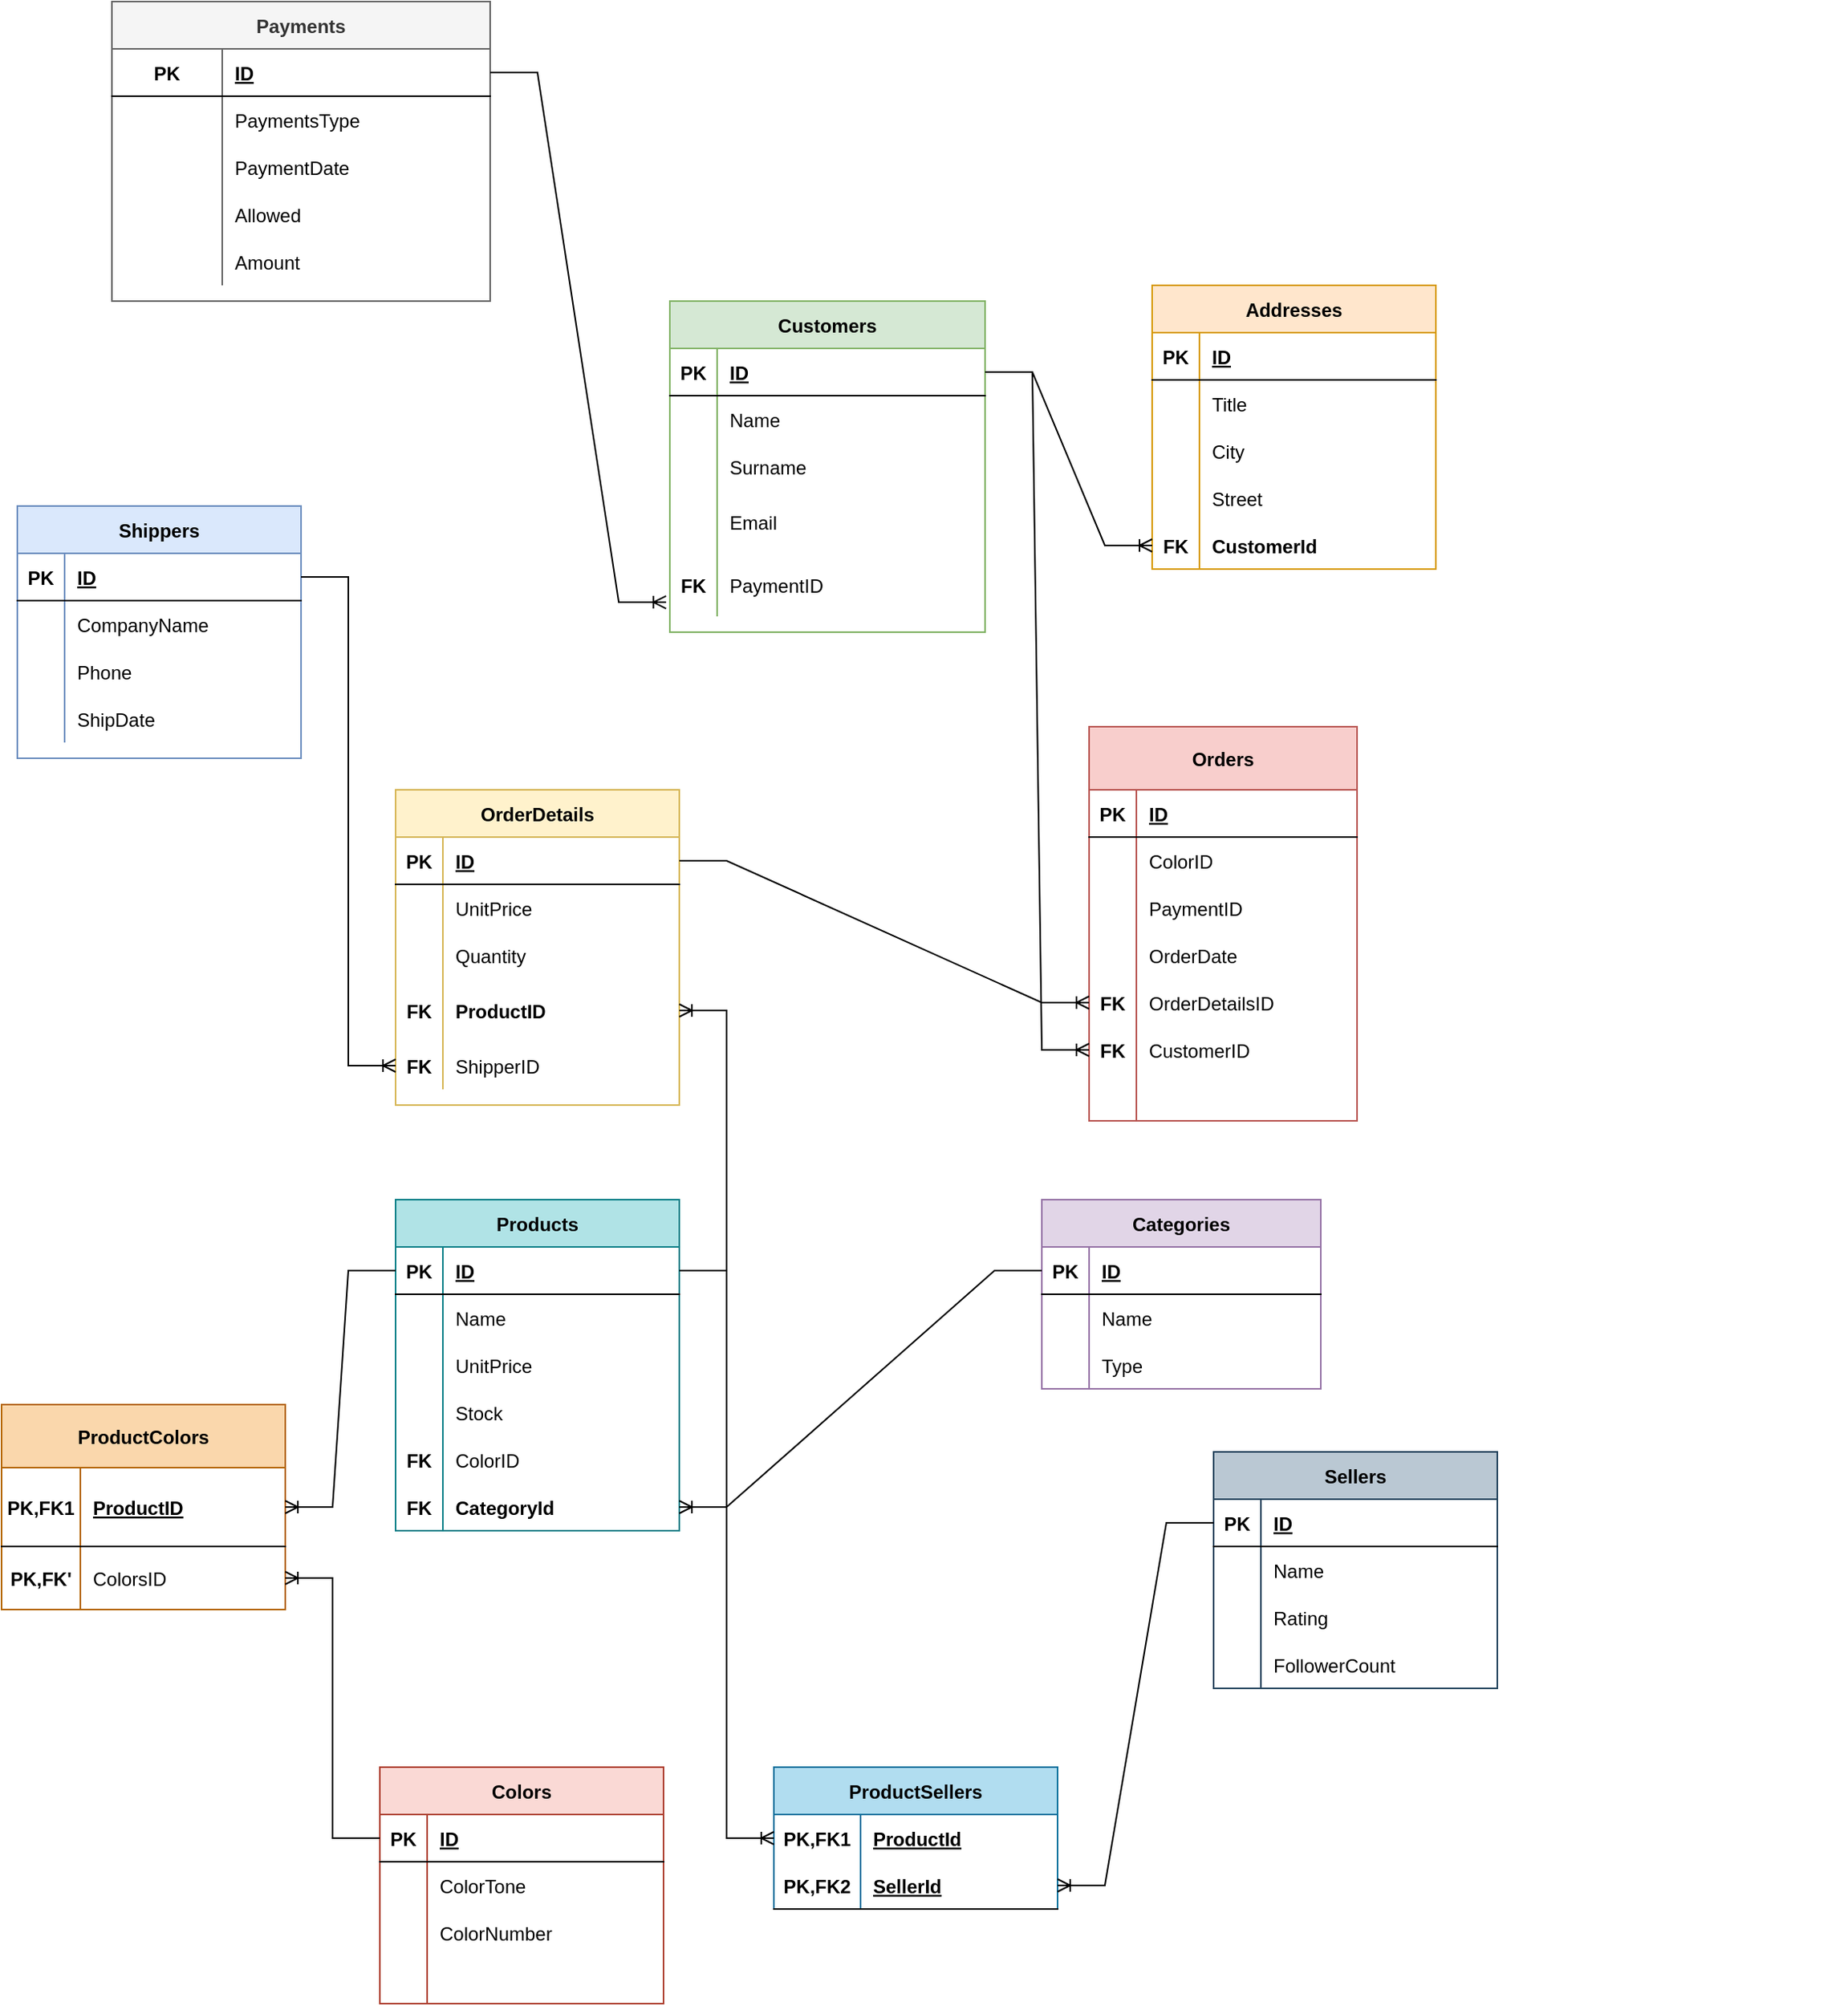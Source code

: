<mxfile version="20.5.3" type="github"><diagram id="Qu_TQeXbfo4d9sHc-Rj9" name="Sayfa -1"><mxGraphModel dx="2665" dy="2254" grid="1" gridSize="10" guides="1" tooltips="1" connect="1" arrows="1" fold="1" page="1" pageScale="1" pageWidth="827" pageHeight="1169" math="0" shadow="0"><root><mxCell id="0"/><mxCell id="1" parent="0"/><mxCell id="-CEA_mc7K7asb3uJxg1W-1" value="Products" style="shape=table;startSize=30;container=1;collapsible=1;childLayout=tableLayout;fixedRows=1;rowLines=0;fontStyle=1;align=center;resizeLast=1;fillColor=#b0e3e6;strokeColor=#0e8088;" vertex="1" parent="1"><mxGeometry x="40" y="100" width="180" height="210" as="geometry"/></mxCell><mxCell id="-CEA_mc7K7asb3uJxg1W-2" value="" style="shape=tableRow;horizontal=0;startSize=0;swimlaneHead=0;swimlaneBody=0;fillColor=none;collapsible=0;dropTarget=0;points=[[0,0.5],[1,0.5]];portConstraint=eastwest;top=0;left=0;right=0;bottom=1;" vertex="1" parent="-CEA_mc7K7asb3uJxg1W-1"><mxGeometry y="30" width="180" height="30" as="geometry"/></mxCell><mxCell id="-CEA_mc7K7asb3uJxg1W-3" value="PK" style="shape=partialRectangle;connectable=0;fillColor=none;top=0;left=0;bottom=0;right=0;fontStyle=1;overflow=hidden;" vertex="1" parent="-CEA_mc7K7asb3uJxg1W-2"><mxGeometry width="30" height="30" as="geometry"><mxRectangle width="30" height="30" as="alternateBounds"/></mxGeometry></mxCell><mxCell id="-CEA_mc7K7asb3uJxg1W-4" value="ID" style="shape=partialRectangle;connectable=0;fillColor=none;top=0;left=0;bottom=0;right=0;align=left;spacingLeft=6;fontStyle=5;overflow=hidden;" vertex="1" parent="-CEA_mc7K7asb3uJxg1W-2"><mxGeometry x="30" width="150" height="30" as="geometry"><mxRectangle width="150" height="30" as="alternateBounds"/></mxGeometry></mxCell><mxCell id="-CEA_mc7K7asb3uJxg1W-5" value="" style="shape=tableRow;horizontal=0;startSize=0;swimlaneHead=0;swimlaneBody=0;fillColor=none;collapsible=0;dropTarget=0;points=[[0,0.5],[1,0.5]];portConstraint=eastwest;top=0;left=0;right=0;bottom=0;" vertex="1" parent="-CEA_mc7K7asb3uJxg1W-1"><mxGeometry y="60" width="180" height="30" as="geometry"/></mxCell><mxCell id="-CEA_mc7K7asb3uJxg1W-6" value="" style="shape=partialRectangle;connectable=0;fillColor=none;top=0;left=0;bottom=0;right=0;editable=1;overflow=hidden;" vertex="1" parent="-CEA_mc7K7asb3uJxg1W-5"><mxGeometry width="30" height="30" as="geometry"><mxRectangle width="30" height="30" as="alternateBounds"/></mxGeometry></mxCell><mxCell id="-CEA_mc7K7asb3uJxg1W-7" value="Name" style="shape=partialRectangle;connectable=0;fillColor=none;top=0;left=0;bottom=0;right=0;align=left;spacingLeft=6;overflow=hidden;" vertex="1" parent="-CEA_mc7K7asb3uJxg1W-5"><mxGeometry x="30" width="150" height="30" as="geometry"><mxRectangle width="150" height="30" as="alternateBounds"/></mxGeometry></mxCell><mxCell id="-CEA_mc7K7asb3uJxg1W-8" value="" style="shape=tableRow;horizontal=0;startSize=0;swimlaneHead=0;swimlaneBody=0;fillColor=none;collapsible=0;dropTarget=0;points=[[0,0.5],[1,0.5]];portConstraint=eastwest;top=0;left=0;right=0;bottom=0;" vertex="1" parent="-CEA_mc7K7asb3uJxg1W-1"><mxGeometry y="90" width="180" height="30" as="geometry"/></mxCell><mxCell id="-CEA_mc7K7asb3uJxg1W-9" value="" style="shape=partialRectangle;connectable=0;fillColor=none;top=0;left=0;bottom=0;right=0;editable=1;overflow=hidden;" vertex="1" parent="-CEA_mc7K7asb3uJxg1W-8"><mxGeometry width="30" height="30" as="geometry"><mxRectangle width="30" height="30" as="alternateBounds"/></mxGeometry></mxCell><mxCell id="-CEA_mc7K7asb3uJxg1W-10" value="UnitPrice" style="shape=partialRectangle;connectable=0;fillColor=none;top=0;left=0;bottom=0;right=0;align=left;spacingLeft=6;overflow=hidden;" vertex="1" parent="-CEA_mc7K7asb3uJxg1W-8"><mxGeometry x="30" width="150" height="30" as="geometry"><mxRectangle width="150" height="30" as="alternateBounds"/></mxGeometry></mxCell><mxCell id="-CEA_mc7K7asb3uJxg1W-11" value="" style="shape=tableRow;horizontal=0;startSize=0;swimlaneHead=0;swimlaneBody=0;fillColor=none;collapsible=0;dropTarget=0;points=[[0,0.5],[1,0.5]];portConstraint=eastwest;top=0;left=0;right=0;bottom=0;" vertex="1" parent="-CEA_mc7K7asb3uJxg1W-1"><mxGeometry y="120" width="180" height="30" as="geometry"/></mxCell><mxCell id="-CEA_mc7K7asb3uJxg1W-12" value="" style="shape=partialRectangle;connectable=0;fillColor=none;top=0;left=0;bottom=0;right=0;editable=1;overflow=hidden;" vertex="1" parent="-CEA_mc7K7asb3uJxg1W-11"><mxGeometry width="30" height="30" as="geometry"><mxRectangle width="30" height="30" as="alternateBounds"/></mxGeometry></mxCell><mxCell id="-CEA_mc7K7asb3uJxg1W-13" value="Stock" style="shape=partialRectangle;connectable=0;fillColor=none;top=0;left=0;bottom=0;right=0;align=left;spacingLeft=6;overflow=hidden;" vertex="1" parent="-CEA_mc7K7asb3uJxg1W-11"><mxGeometry x="30" width="150" height="30" as="geometry"><mxRectangle width="150" height="30" as="alternateBounds"/></mxGeometry></mxCell><mxCell id="-CEA_mc7K7asb3uJxg1W-113" value="" style="shape=tableRow;horizontal=0;startSize=0;swimlaneHead=0;swimlaneBody=0;fillColor=none;collapsible=0;dropTarget=0;points=[[0,0.5],[1,0.5]];portConstraint=eastwest;top=0;left=0;right=0;bottom=0;" vertex="1" parent="-CEA_mc7K7asb3uJxg1W-1"><mxGeometry y="150" width="180" height="30" as="geometry"/></mxCell><mxCell id="-CEA_mc7K7asb3uJxg1W-114" value="FK" style="shape=partialRectangle;connectable=0;fillColor=none;top=0;left=0;bottom=0;right=0;editable=1;overflow=hidden;fontStyle=1" vertex="1" parent="-CEA_mc7K7asb3uJxg1W-113"><mxGeometry width="30" height="30" as="geometry"><mxRectangle width="30" height="30" as="alternateBounds"/></mxGeometry></mxCell><mxCell id="-CEA_mc7K7asb3uJxg1W-115" value="ColorID" style="shape=partialRectangle;connectable=0;fillColor=none;top=0;left=0;bottom=0;right=0;align=left;spacingLeft=6;overflow=hidden;" vertex="1" parent="-CEA_mc7K7asb3uJxg1W-113"><mxGeometry x="30" width="150" height="30" as="geometry"><mxRectangle width="150" height="30" as="alternateBounds"/></mxGeometry></mxCell><mxCell id="-CEA_mc7K7asb3uJxg1W-14" value="" style="shape=tableRow;horizontal=0;startSize=0;swimlaneHead=0;swimlaneBody=0;fillColor=none;collapsible=0;dropTarget=0;points=[[0,0.5],[1,0.5]];portConstraint=eastwest;top=0;left=0;right=0;bottom=0;" vertex="1" parent="-CEA_mc7K7asb3uJxg1W-1"><mxGeometry y="180" width="180" height="30" as="geometry"/></mxCell><mxCell id="-CEA_mc7K7asb3uJxg1W-15" value="FK" style="shape=partialRectangle;connectable=0;fillColor=none;top=0;left=0;bottom=0;right=0;editable=1;overflow=hidden;fontStyle=1" vertex="1" parent="-CEA_mc7K7asb3uJxg1W-14"><mxGeometry width="30" height="30" as="geometry"><mxRectangle width="30" height="30" as="alternateBounds"/></mxGeometry></mxCell><mxCell id="-CEA_mc7K7asb3uJxg1W-16" value="CategoryId" style="shape=partialRectangle;connectable=0;fillColor=none;top=0;left=0;bottom=0;right=0;align=left;spacingLeft=6;overflow=hidden;fontStyle=1" vertex="1" parent="-CEA_mc7K7asb3uJxg1W-14"><mxGeometry x="30" width="150" height="30" as="geometry"><mxRectangle width="150" height="30" as="alternateBounds"/></mxGeometry></mxCell><mxCell id="-CEA_mc7K7asb3uJxg1W-17" value="Categories" style="shape=table;startSize=30;container=1;collapsible=1;childLayout=tableLayout;fixedRows=1;rowLines=0;fontStyle=1;align=center;resizeLast=1;fillColor=#e1d5e7;strokeColor=#9673a6;" vertex="1" parent="1"><mxGeometry x="450" y="100" width="177" height="120" as="geometry"/></mxCell><mxCell id="-CEA_mc7K7asb3uJxg1W-18" value="" style="shape=tableRow;horizontal=0;startSize=0;swimlaneHead=0;swimlaneBody=0;fillColor=none;collapsible=0;dropTarget=0;points=[[0,0.5],[1,0.5]];portConstraint=eastwest;top=0;left=0;right=0;bottom=1;" vertex="1" parent="-CEA_mc7K7asb3uJxg1W-17"><mxGeometry y="30" width="177" height="30" as="geometry"/></mxCell><mxCell id="-CEA_mc7K7asb3uJxg1W-19" value="PK" style="shape=partialRectangle;connectable=0;fillColor=none;top=0;left=0;bottom=0;right=0;fontStyle=1;overflow=hidden;" vertex="1" parent="-CEA_mc7K7asb3uJxg1W-18"><mxGeometry width="30" height="30" as="geometry"><mxRectangle width="30" height="30" as="alternateBounds"/></mxGeometry></mxCell><mxCell id="-CEA_mc7K7asb3uJxg1W-20" value="ID" style="shape=partialRectangle;connectable=0;fillColor=none;top=0;left=0;bottom=0;right=0;align=left;spacingLeft=6;fontStyle=5;overflow=hidden;" vertex="1" parent="-CEA_mc7K7asb3uJxg1W-18"><mxGeometry x="30" width="147" height="30" as="geometry"><mxRectangle width="147" height="30" as="alternateBounds"/></mxGeometry></mxCell><mxCell id="-CEA_mc7K7asb3uJxg1W-21" value="" style="shape=tableRow;horizontal=0;startSize=0;swimlaneHead=0;swimlaneBody=0;fillColor=none;collapsible=0;dropTarget=0;points=[[0,0.5],[1,0.5]];portConstraint=eastwest;top=0;left=0;right=0;bottom=0;" vertex="1" parent="-CEA_mc7K7asb3uJxg1W-17"><mxGeometry y="60" width="177" height="30" as="geometry"/></mxCell><mxCell id="-CEA_mc7K7asb3uJxg1W-22" value="" style="shape=partialRectangle;connectable=0;fillColor=none;top=0;left=0;bottom=0;right=0;editable=1;overflow=hidden;" vertex="1" parent="-CEA_mc7K7asb3uJxg1W-21"><mxGeometry width="30" height="30" as="geometry"><mxRectangle width="30" height="30" as="alternateBounds"/></mxGeometry></mxCell><mxCell id="-CEA_mc7K7asb3uJxg1W-23" value="Name" style="shape=partialRectangle;connectable=0;fillColor=none;top=0;left=0;bottom=0;right=0;align=left;spacingLeft=6;overflow=hidden;" vertex="1" parent="-CEA_mc7K7asb3uJxg1W-21"><mxGeometry x="30" width="147" height="30" as="geometry"><mxRectangle width="147" height="30" as="alternateBounds"/></mxGeometry></mxCell><mxCell id="-CEA_mc7K7asb3uJxg1W-24" value="" style="shape=tableRow;horizontal=0;startSize=0;swimlaneHead=0;swimlaneBody=0;fillColor=none;collapsible=0;dropTarget=0;points=[[0,0.5],[1,0.5]];portConstraint=eastwest;top=0;left=0;right=0;bottom=0;" vertex="1" parent="-CEA_mc7K7asb3uJxg1W-17"><mxGeometry y="90" width="177" height="30" as="geometry"/></mxCell><mxCell id="-CEA_mc7K7asb3uJxg1W-25" value="" style="shape=partialRectangle;connectable=0;fillColor=none;top=0;left=0;bottom=0;right=0;editable=1;overflow=hidden;" vertex="1" parent="-CEA_mc7K7asb3uJxg1W-24"><mxGeometry width="30" height="30" as="geometry"><mxRectangle width="30" height="30" as="alternateBounds"/></mxGeometry></mxCell><mxCell id="-CEA_mc7K7asb3uJxg1W-26" value="Type" style="shape=partialRectangle;connectable=0;fillColor=none;top=0;left=0;bottom=0;right=0;align=left;spacingLeft=6;overflow=hidden;" vertex="1" parent="-CEA_mc7K7asb3uJxg1W-24"><mxGeometry x="30" width="147" height="30" as="geometry"><mxRectangle width="147" height="30" as="alternateBounds"/></mxGeometry></mxCell><mxCell id="-CEA_mc7K7asb3uJxg1W-28" value="" style="edgeStyle=entityRelationEdgeStyle;fontSize=12;html=1;endArrow=ERoneToMany;rounded=0;exitX=0;exitY=0.5;exitDx=0;exitDy=0;entryX=1;entryY=0.5;entryDx=0;entryDy=0;" edge="1" parent="1" source="-CEA_mc7K7asb3uJxg1W-18" target="-CEA_mc7K7asb3uJxg1W-14"><mxGeometry width="100" height="100" relative="1" as="geometry"><mxPoint x="250" y="270" as="sourcePoint"/><mxPoint x="280" y="150" as="targetPoint"/></mxGeometry></mxCell><mxCell id="-CEA_mc7K7asb3uJxg1W-31" value="Customers" style="shape=table;startSize=30;container=1;collapsible=1;childLayout=tableLayout;fixedRows=1;rowLines=0;fontStyle=1;align=center;resizeLast=1;fillColor=#d5e8d4;strokeColor=#82b366;" vertex="1" parent="1"><mxGeometry x="214" y="-470" width="200" height="210" as="geometry"/></mxCell><mxCell id="-CEA_mc7K7asb3uJxg1W-32" value="" style="shape=tableRow;horizontal=0;startSize=0;swimlaneHead=0;swimlaneBody=0;fillColor=none;collapsible=0;dropTarget=0;points=[[0,0.5],[1,0.5]];portConstraint=eastwest;top=0;left=0;right=0;bottom=1;" vertex="1" parent="-CEA_mc7K7asb3uJxg1W-31"><mxGeometry y="30" width="200" height="30" as="geometry"/></mxCell><mxCell id="-CEA_mc7K7asb3uJxg1W-33" value="PK" style="shape=partialRectangle;connectable=0;fillColor=none;top=0;left=0;bottom=0;right=0;fontStyle=1;overflow=hidden;" vertex="1" parent="-CEA_mc7K7asb3uJxg1W-32"><mxGeometry width="30" height="30" as="geometry"><mxRectangle width="30" height="30" as="alternateBounds"/></mxGeometry></mxCell><mxCell id="-CEA_mc7K7asb3uJxg1W-34" value="ID" style="shape=partialRectangle;connectable=0;fillColor=none;top=0;left=0;bottom=0;right=0;align=left;spacingLeft=6;fontStyle=5;overflow=hidden;" vertex="1" parent="-CEA_mc7K7asb3uJxg1W-32"><mxGeometry x="30" width="170" height="30" as="geometry"><mxRectangle width="170" height="30" as="alternateBounds"/></mxGeometry></mxCell><mxCell id="-CEA_mc7K7asb3uJxg1W-35" value="" style="shape=tableRow;horizontal=0;startSize=0;swimlaneHead=0;swimlaneBody=0;fillColor=none;collapsible=0;dropTarget=0;points=[[0,0.5],[1,0.5]];portConstraint=eastwest;top=0;left=0;right=0;bottom=0;" vertex="1" parent="-CEA_mc7K7asb3uJxg1W-31"><mxGeometry y="60" width="200" height="30" as="geometry"/></mxCell><mxCell id="-CEA_mc7K7asb3uJxg1W-36" value="" style="shape=partialRectangle;connectable=0;fillColor=none;top=0;left=0;bottom=0;right=0;editable=1;overflow=hidden;" vertex="1" parent="-CEA_mc7K7asb3uJxg1W-35"><mxGeometry width="30" height="30" as="geometry"><mxRectangle width="30" height="30" as="alternateBounds"/></mxGeometry></mxCell><mxCell id="-CEA_mc7K7asb3uJxg1W-37" value="Name" style="shape=partialRectangle;connectable=0;fillColor=none;top=0;left=0;bottom=0;right=0;align=left;spacingLeft=6;overflow=hidden;" vertex="1" parent="-CEA_mc7K7asb3uJxg1W-35"><mxGeometry x="30" width="170" height="30" as="geometry"><mxRectangle width="170" height="30" as="alternateBounds"/></mxGeometry></mxCell><mxCell id="-CEA_mc7K7asb3uJxg1W-38" value="" style="shape=tableRow;horizontal=0;startSize=0;swimlaneHead=0;swimlaneBody=0;fillColor=none;collapsible=0;dropTarget=0;points=[[0,0.5],[1,0.5]];portConstraint=eastwest;top=0;left=0;right=0;bottom=0;" vertex="1" parent="-CEA_mc7K7asb3uJxg1W-31"><mxGeometry y="90" width="200" height="30" as="geometry"/></mxCell><mxCell id="-CEA_mc7K7asb3uJxg1W-39" value="" style="shape=partialRectangle;connectable=0;fillColor=none;top=0;left=0;bottom=0;right=0;editable=1;overflow=hidden;" vertex="1" parent="-CEA_mc7K7asb3uJxg1W-38"><mxGeometry width="30" height="30" as="geometry"><mxRectangle width="30" height="30" as="alternateBounds"/></mxGeometry></mxCell><mxCell id="-CEA_mc7K7asb3uJxg1W-40" value="Surname" style="shape=partialRectangle;connectable=0;fillColor=none;top=0;left=0;bottom=0;right=0;align=left;spacingLeft=6;overflow=hidden;" vertex="1" parent="-CEA_mc7K7asb3uJxg1W-38"><mxGeometry x="30" width="170" height="30" as="geometry"><mxRectangle width="170" height="30" as="alternateBounds"/></mxGeometry></mxCell><mxCell id="-CEA_mc7K7asb3uJxg1W-41" value="" style="shape=tableRow;horizontal=0;startSize=0;swimlaneHead=0;swimlaneBody=0;fillColor=none;collapsible=0;dropTarget=0;points=[[0,0.5],[1,0.5]];portConstraint=eastwest;top=0;left=0;right=0;bottom=0;" vertex="1" parent="-CEA_mc7K7asb3uJxg1W-31"><mxGeometry y="120" width="200" height="40" as="geometry"/></mxCell><mxCell id="-CEA_mc7K7asb3uJxg1W-42" value="" style="shape=partialRectangle;connectable=0;fillColor=none;top=0;left=0;bottom=0;right=0;editable=1;overflow=hidden;" vertex="1" parent="-CEA_mc7K7asb3uJxg1W-41"><mxGeometry width="30" height="40" as="geometry"><mxRectangle width="30" height="40" as="alternateBounds"/></mxGeometry></mxCell><mxCell id="-CEA_mc7K7asb3uJxg1W-43" value="Email" style="shape=partialRectangle;connectable=0;fillColor=none;top=0;left=0;bottom=0;right=0;align=left;spacingLeft=6;overflow=hidden;" vertex="1" parent="-CEA_mc7K7asb3uJxg1W-41"><mxGeometry x="30" width="170" height="40" as="geometry"><mxRectangle width="170" height="40" as="alternateBounds"/></mxGeometry></mxCell><mxCell id="-CEA_mc7K7asb3uJxg1W-319" value="" style="shape=tableRow;horizontal=0;startSize=0;swimlaneHead=0;swimlaneBody=0;fillColor=none;collapsible=0;dropTarget=0;points=[[0,0.5],[1,0.5]];portConstraint=eastwest;top=0;left=0;right=0;bottom=0;" vertex="1" parent="-CEA_mc7K7asb3uJxg1W-31"><mxGeometry y="160" width="200" height="40" as="geometry"/></mxCell><mxCell id="-CEA_mc7K7asb3uJxg1W-320" value="FK" style="shape=partialRectangle;connectable=0;fillColor=none;top=0;left=0;bottom=0;right=0;editable=1;overflow=hidden;fontStyle=1" vertex="1" parent="-CEA_mc7K7asb3uJxg1W-319"><mxGeometry width="30" height="40" as="geometry"><mxRectangle width="30" height="40" as="alternateBounds"/></mxGeometry></mxCell><mxCell id="-CEA_mc7K7asb3uJxg1W-321" value="PaymentID" style="shape=partialRectangle;connectable=0;fillColor=none;top=0;left=0;bottom=0;right=0;align=left;spacingLeft=6;overflow=hidden;" vertex="1" parent="-CEA_mc7K7asb3uJxg1W-319"><mxGeometry x="30" width="170" height="40" as="geometry"><mxRectangle width="170" height="40" as="alternateBounds"/></mxGeometry></mxCell><mxCell id="-CEA_mc7K7asb3uJxg1W-44" value="Addresses" style="shape=table;startSize=30;container=1;collapsible=1;childLayout=tableLayout;fixedRows=1;rowLines=0;fontStyle=1;align=center;resizeLast=1;fillColor=#ffe6cc;strokeColor=#d79b00;" vertex="1" parent="1"><mxGeometry x="520" y="-480" width="180" height="180" as="geometry"/></mxCell><mxCell id="-CEA_mc7K7asb3uJxg1W-45" value="" style="shape=tableRow;horizontal=0;startSize=0;swimlaneHead=0;swimlaneBody=0;fillColor=none;collapsible=0;dropTarget=0;points=[[0,0.5],[1,0.5]];portConstraint=eastwest;top=0;left=0;right=0;bottom=1;" vertex="1" parent="-CEA_mc7K7asb3uJxg1W-44"><mxGeometry y="30" width="180" height="30" as="geometry"/></mxCell><mxCell id="-CEA_mc7K7asb3uJxg1W-46" value="PK" style="shape=partialRectangle;connectable=0;fillColor=none;top=0;left=0;bottom=0;right=0;fontStyle=1;overflow=hidden;" vertex="1" parent="-CEA_mc7K7asb3uJxg1W-45"><mxGeometry width="30" height="30" as="geometry"><mxRectangle width="30" height="30" as="alternateBounds"/></mxGeometry></mxCell><mxCell id="-CEA_mc7K7asb3uJxg1W-47" value="ID" style="shape=partialRectangle;connectable=0;fillColor=none;top=0;left=0;bottom=0;right=0;align=left;spacingLeft=6;fontStyle=5;overflow=hidden;" vertex="1" parent="-CEA_mc7K7asb3uJxg1W-45"><mxGeometry x="30" width="150" height="30" as="geometry"><mxRectangle width="150" height="30" as="alternateBounds"/></mxGeometry></mxCell><mxCell id="-CEA_mc7K7asb3uJxg1W-48" value="" style="shape=tableRow;horizontal=0;startSize=0;swimlaneHead=0;swimlaneBody=0;fillColor=none;collapsible=0;dropTarget=0;points=[[0,0.5],[1,0.5]];portConstraint=eastwest;top=0;left=0;right=0;bottom=0;" vertex="1" parent="-CEA_mc7K7asb3uJxg1W-44"><mxGeometry y="60" width="180" height="30" as="geometry"/></mxCell><mxCell id="-CEA_mc7K7asb3uJxg1W-49" value="" style="shape=partialRectangle;connectable=0;fillColor=none;top=0;left=0;bottom=0;right=0;editable=1;overflow=hidden;" vertex="1" parent="-CEA_mc7K7asb3uJxg1W-48"><mxGeometry width="30" height="30" as="geometry"><mxRectangle width="30" height="30" as="alternateBounds"/></mxGeometry></mxCell><mxCell id="-CEA_mc7K7asb3uJxg1W-50" value="Title" style="shape=partialRectangle;connectable=0;fillColor=none;top=0;left=0;bottom=0;right=0;align=left;spacingLeft=6;overflow=hidden;" vertex="1" parent="-CEA_mc7K7asb3uJxg1W-48"><mxGeometry x="30" width="150" height="30" as="geometry"><mxRectangle width="150" height="30" as="alternateBounds"/></mxGeometry></mxCell><mxCell id="-CEA_mc7K7asb3uJxg1W-51" value="" style="shape=tableRow;horizontal=0;startSize=0;swimlaneHead=0;swimlaneBody=0;fillColor=none;collapsible=0;dropTarget=0;points=[[0,0.5],[1,0.5]];portConstraint=eastwest;top=0;left=0;right=0;bottom=0;" vertex="1" parent="-CEA_mc7K7asb3uJxg1W-44"><mxGeometry y="90" width="180" height="30" as="geometry"/></mxCell><mxCell id="-CEA_mc7K7asb3uJxg1W-52" value="" style="shape=partialRectangle;connectable=0;fillColor=none;top=0;left=0;bottom=0;right=0;editable=1;overflow=hidden;" vertex="1" parent="-CEA_mc7K7asb3uJxg1W-51"><mxGeometry width="30" height="30" as="geometry"><mxRectangle width="30" height="30" as="alternateBounds"/></mxGeometry></mxCell><mxCell id="-CEA_mc7K7asb3uJxg1W-53" value="City" style="shape=partialRectangle;connectable=0;fillColor=none;top=0;left=0;bottom=0;right=0;align=left;spacingLeft=6;overflow=hidden;" vertex="1" parent="-CEA_mc7K7asb3uJxg1W-51"><mxGeometry x="30" width="150" height="30" as="geometry"><mxRectangle width="150" height="30" as="alternateBounds"/></mxGeometry></mxCell><mxCell id="-CEA_mc7K7asb3uJxg1W-54" value="" style="shape=tableRow;horizontal=0;startSize=0;swimlaneHead=0;swimlaneBody=0;fillColor=none;collapsible=0;dropTarget=0;points=[[0,0.5],[1,0.5]];portConstraint=eastwest;top=0;left=0;right=0;bottom=0;" vertex="1" parent="-CEA_mc7K7asb3uJxg1W-44"><mxGeometry y="120" width="180" height="30" as="geometry"/></mxCell><mxCell id="-CEA_mc7K7asb3uJxg1W-55" value="" style="shape=partialRectangle;connectable=0;fillColor=none;top=0;left=0;bottom=0;right=0;editable=1;overflow=hidden;" vertex="1" parent="-CEA_mc7K7asb3uJxg1W-54"><mxGeometry width="30" height="30" as="geometry"><mxRectangle width="30" height="30" as="alternateBounds"/></mxGeometry></mxCell><mxCell id="-CEA_mc7K7asb3uJxg1W-56" value="Street" style="shape=partialRectangle;connectable=0;fillColor=none;top=0;left=0;bottom=0;right=0;align=left;spacingLeft=6;overflow=hidden;" vertex="1" parent="-CEA_mc7K7asb3uJxg1W-54"><mxGeometry x="30" width="150" height="30" as="geometry"><mxRectangle width="150" height="30" as="alternateBounds"/></mxGeometry></mxCell><mxCell id="-CEA_mc7K7asb3uJxg1W-57" value="" style="shape=tableRow;horizontal=0;startSize=0;swimlaneHead=0;swimlaneBody=0;fillColor=none;collapsible=0;dropTarget=0;points=[[0,0.5],[1,0.5]];portConstraint=eastwest;top=0;left=0;right=0;bottom=0;" vertex="1" parent="-CEA_mc7K7asb3uJxg1W-44"><mxGeometry y="150" width="180" height="30" as="geometry"/></mxCell><mxCell id="-CEA_mc7K7asb3uJxg1W-58" value="FK" style="shape=partialRectangle;connectable=0;fillColor=none;top=0;left=0;bottom=0;right=0;editable=1;overflow=hidden;fontStyle=1" vertex="1" parent="-CEA_mc7K7asb3uJxg1W-57"><mxGeometry width="30" height="30" as="geometry"><mxRectangle width="30" height="30" as="alternateBounds"/></mxGeometry></mxCell><mxCell id="-CEA_mc7K7asb3uJxg1W-59" value="CustomerId" style="shape=partialRectangle;connectable=0;fillColor=none;top=0;left=0;bottom=0;right=0;align=left;spacingLeft=6;overflow=hidden;fontStyle=1" vertex="1" parent="-CEA_mc7K7asb3uJxg1W-57"><mxGeometry x="30" width="150" height="30" as="geometry"><mxRectangle width="150" height="30" as="alternateBounds"/></mxGeometry></mxCell><mxCell id="-CEA_mc7K7asb3uJxg1W-60" value="" style="edgeStyle=entityRelationEdgeStyle;fontSize=12;html=1;endArrow=ERoneToMany;rounded=0;exitX=1;exitY=0.5;exitDx=0;exitDy=0;entryX=0;entryY=0.5;entryDx=0;entryDy=0;" edge="1" parent="1" source="-CEA_mc7K7asb3uJxg1W-32" target="-CEA_mc7K7asb3uJxg1W-57"><mxGeometry width="100" height="100" relative="1" as="geometry"><mxPoint x="289" y="731" as="sourcePoint"/><mxPoint x="420" y="671" as="targetPoint"/></mxGeometry></mxCell><mxCell id="-CEA_mc7K7asb3uJxg1W-61" value="Sellers" style="shape=table;startSize=30;container=1;collapsible=1;childLayout=tableLayout;fixedRows=1;rowLines=0;fontStyle=1;align=center;resizeLast=1;fillColor=#bac8d3;strokeColor=#23445d;" vertex="1" parent="1"><mxGeometry x="559" y="260" width="180" height="150" as="geometry"/></mxCell><mxCell id="-CEA_mc7K7asb3uJxg1W-62" value="" style="shape=tableRow;horizontal=0;startSize=0;swimlaneHead=0;swimlaneBody=0;fillColor=none;collapsible=0;dropTarget=0;points=[[0,0.5],[1,0.5]];portConstraint=eastwest;top=0;left=0;right=0;bottom=1;" vertex="1" parent="-CEA_mc7K7asb3uJxg1W-61"><mxGeometry y="30" width="180" height="30" as="geometry"/></mxCell><mxCell id="-CEA_mc7K7asb3uJxg1W-63" value="PK" style="shape=partialRectangle;connectable=0;fillColor=none;top=0;left=0;bottom=0;right=0;fontStyle=1;overflow=hidden;" vertex="1" parent="-CEA_mc7K7asb3uJxg1W-62"><mxGeometry width="30" height="30" as="geometry"><mxRectangle width="30" height="30" as="alternateBounds"/></mxGeometry></mxCell><mxCell id="-CEA_mc7K7asb3uJxg1W-64" value="ID" style="shape=partialRectangle;connectable=0;fillColor=none;top=0;left=0;bottom=0;right=0;align=left;spacingLeft=6;fontStyle=5;overflow=hidden;" vertex="1" parent="-CEA_mc7K7asb3uJxg1W-62"><mxGeometry x="30" width="150" height="30" as="geometry"><mxRectangle width="150" height="30" as="alternateBounds"/></mxGeometry></mxCell><mxCell id="-CEA_mc7K7asb3uJxg1W-65" value="" style="shape=tableRow;horizontal=0;startSize=0;swimlaneHead=0;swimlaneBody=0;fillColor=none;collapsible=0;dropTarget=0;points=[[0,0.5],[1,0.5]];portConstraint=eastwest;top=0;left=0;right=0;bottom=0;" vertex="1" parent="-CEA_mc7K7asb3uJxg1W-61"><mxGeometry y="60" width="180" height="30" as="geometry"/></mxCell><mxCell id="-CEA_mc7K7asb3uJxg1W-66" value="" style="shape=partialRectangle;connectable=0;fillColor=none;top=0;left=0;bottom=0;right=0;editable=1;overflow=hidden;" vertex="1" parent="-CEA_mc7K7asb3uJxg1W-65"><mxGeometry width="30" height="30" as="geometry"><mxRectangle width="30" height="30" as="alternateBounds"/></mxGeometry></mxCell><mxCell id="-CEA_mc7K7asb3uJxg1W-67" value="Name" style="shape=partialRectangle;connectable=0;fillColor=none;top=0;left=0;bottom=0;right=0;align=left;spacingLeft=6;overflow=hidden;" vertex="1" parent="-CEA_mc7K7asb3uJxg1W-65"><mxGeometry x="30" width="150" height="30" as="geometry"><mxRectangle width="150" height="30" as="alternateBounds"/></mxGeometry></mxCell><mxCell id="-CEA_mc7K7asb3uJxg1W-68" value="" style="shape=tableRow;horizontal=0;startSize=0;swimlaneHead=0;swimlaneBody=0;fillColor=none;collapsible=0;dropTarget=0;points=[[0,0.5],[1,0.5]];portConstraint=eastwest;top=0;left=0;right=0;bottom=0;" vertex="1" parent="-CEA_mc7K7asb3uJxg1W-61"><mxGeometry y="90" width="180" height="30" as="geometry"/></mxCell><mxCell id="-CEA_mc7K7asb3uJxg1W-69" value="" style="shape=partialRectangle;connectable=0;fillColor=none;top=0;left=0;bottom=0;right=0;editable=1;overflow=hidden;" vertex="1" parent="-CEA_mc7K7asb3uJxg1W-68"><mxGeometry width="30" height="30" as="geometry"><mxRectangle width="30" height="30" as="alternateBounds"/></mxGeometry></mxCell><mxCell id="-CEA_mc7K7asb3uJxg1W-70" value="Rating" style="shape=partialRectangle;connectable=0;fillColor=none;top=0;left=0;bottom=0;right=0;align=left;spacingLeft=6;overflow=hidden;" vertex="1" parent="-CEA_mc7K7asb3uJxg1W-68"><mxGeometry x="30" width="150" height="30" as="geometry"><mxRectangle width="150" height="30" as="alternateBounds"/></mxGeometry></mxCell><mxCell id="-CEA_mc7K7asb3uJxg1W-71" value="" style="shape=tableRow;horizontal=0;startSize=0;swimlaneHead=0;swimlaneBody=0;fillColor=none;collapsible=0;dropTarget=0;points=[[0,0.5],[1,0.5]];portConstraint=eastwest;top=0;left=0;right=0;bottom=0;" vertex="1" parent="-CEA_mc7K7asb3uJxg1W-61"><mxGeometry y="120" width="180" height="30" as="geometry"/></mxCell><mxCell id="-CEA_mc7K7asb3uJxg1W-72" value="" style="shape=partialRectangle;connectable=0;fillColor=none;top=0;left=0;bottom=0;right=0;editable=1;overflow=hidden;" vertex="1" parent="-CEA_mc7K7asb3uJxg1W-71"><mxGeometry width="30" height="30" as="geometry"><mxRectangle width="30" height="30" as="alternateBounds"/></mxGeometry></mxCell><mxCell id="-CEA_mc7K7asb3uJxg1W-73" value="FollowerCount" style="shape=partialRectangle;connectable=0;fillColor=none;top=0;left=0;bottom=0;right=0;align=left;spacingLeft=6;overflow=hidden;" vertex="1" parent="-CEA_mc7K7asb3uJxg1W-71"><mxGeometry x="30" width="150" height="30" as="geometry"><mxRectangle width="150" height="30" as="alternateBounds"/></mxGeometry></mxCell><mxCell id="-CEA_mc7K7asb3uJxg1W-74" value="ProductSellers" style="shape=table;startSize=30;container=1;collapsible=1;childLayout=tableLayout;fixedRows=1;rowLines=0;fontStyle=1;align=center;resizeLast=1;fillColor=#b1ddf0;strokeColor=#10739e;" vertex="1" parent="1"><mxGeometry x="280" y="460" width="180" height="90" as="geometry"/></mxCell><mxCell id="-CEA_mc7K7asb3uJxg1W-75" value="" style="shape=tableRow;horizontal=0;startSize=0;swimlaneHead=0;swimlaneBody=0;fillColor=none;collapsible=0;dropTarget=0;points=[[0,0.5],[1,0.5]];portConstraint=eastwest;top=0;left=0;right=0;bottom=0;" vertex="1" parent="-CEA_mc7K7asb3uJxg1W-74"><mxGeometry y="30" width="180" height="30" as="geometry"/></mxCell><mxCell id="-CEA_mc7K7asb3uJxg1W-76" value="PK,FK1" style="shape=partialRectangle;connectable=0;fillColor=none;top=0;left=0;bottom=0;right=0;fontStyle=1;overflow=hidden;" vertex="1" parent="-CEA_mc7K7asb3uJxg1W-75"><mxGeometry width="55" height="30" as="geometry"><mxRectangle width="55" height="30" as="alternateBounds"/></mxGeometry></mxCell><mxCell id="-CEA_mc7K7asb3uJxg1W-77" value="ProductId" style="shape=partialRectangle;connectable=0;fillColor=none;top=0;left=0;bottom=0;right=0;align=left;spacingLeft=6;fontStyle=5;overflow=hidden;" vertex="1" parent="-CEA_mc7K7asb3uJxg1W-75"><mxGeometry x="55" width="125" height="30" as="geometry"><mxRectangle width="125" height="30" as="alternateBounds"/></mxGeometry></mxCell><mxCell id="-CEA_mc7K7asb3uJxg1W-78" value="" style="shape=tableRow;horizontal=0;startSize=0;swimlaneHead=0;swimlaneBody=0;fillColor=none;collapsible=0;dropTarget=0;points=[[0,0.5],[1,0.5]];portConstraint=eastwest;top=0;left=0;right=0;bottom=1;" vertex="1" parent="-CEA_mc7K7asb3uJxg1W-74"><mxGeometry y="60" width="180" height="30" as="geometry"/></mxCell><mxCell id="-CEA_mc7K7asb3uJxg1W-79" value="PK,FK2" style="shape=partialRectangle;connectable=0;fillColor=none;top=0;left=0;bottom=0;right=0;fontStyle=1;overflow=hidden;" vertex="1" parent="-CEA_mc7K7asb3uJxg1W-78"><mxGeometry width="55" height="30" as="geometry"><mxRectangle width="55" height="30" as="alternateBounds"/></mxGeometry></mxCell><mxCell id="-CEA_mc7K7asb3uJxg1W-80" value="SellerId" style="shape=partialRectangle;connectable=0;fillColor=none;top=0;left=0;bottom=0;right=0;align=left;spacingLeft=6;fontStyle=5;overflow=hidden;" vertex="1" parent="-CEA_mc7K7asb3uJxg1W-78"><mxGeometry x="55" width="125" height="30" as="geometry"><mxRectangle width="125" height="30" as="alternateBounds"/></mxGeometry></mxCell><mxCell id="-CEA_mc7K7asb3uJxg1W-81" value="" style="edgeStyle=entityRelationEdgeStyle;fontSize=12;html=1;endArrow=ERoneToMany;rounded=0;entryX=0;entryY=0.5;entryDx=0;entryDy=0;" edge="1" parent="1" source="-CEA_mc7K7asb3uJxg1W-2" target="-CEA_mc7K7asb3uJxg1W-75"><mxGeometry width="100" height="100" relative="1" as="geometry"><mxPoint x="70" y="170" as="sourcePoint"/><mxPoint x="50" y="385" as="targetPoint"/></mxGeometry></mxCell><mxCell id="-CEA_mc7K7asb3uJxg1W-82" value="" style="edgeStyle=entityRelationEdgeStyle;fontSize=12;html=1;endArrow=ERoneToMany;rounded=0;entryX=1;entryY=0.5;entryDx=0;entryDy=0;exitX=0;exitY=0.5;exitDx=0;exitDy=0;" edge="1" parent="1" source="-CEA_mc7K7asb3uJxg1W-62" target="-CEA_mc7K7asb3uJxg1W-78"><mxGeometry width="100" height="100" relative="1" as="geometry"><mxPoint x="500" y="540" as="sourcePoint"/><mxPoint x="600" y="440" as="targetPoint"/></mxGeometry></mxCell><mxCell id="-CEA_mc7K7asb3uJxg1W-96" value="OrderDetails" style="shape=table;startSize=30;container=1;collapsible=1;childLayout=tableLayout;fixedRows=1;rowLines=0;fontStyle=1;align=center;resizeLast=1;fillColor=#fff2cc;strokeColor=#d6b656;" vertex="1" parent="1"><mxGeometry x="40" y="-160" width="180" height="200" as="geometry"/></mxCell><mxCell id="-CEA_mc7K7asb3uJxg1W-97" value="" style="shape=tableRow;horizontal=0;startSize=0;swimlaneHead=0;swimlaneBody=0;fillColor=none;collapsible=0;dropTarget=0;points=[[0,0.5],[1,0.5]];portConstraint=eastwest;top=0;left=0;right=0;bottom=1;" vertex="1" parent="-CEA_mc7K7asb3uJxg1W-96"><mxGeometry y="30" width="180" height="30" as="geometry"/></mxCell><mxCell id="-CEA_mc7K7asb3uJxg1W-98" value="PK" style="shape=partialRectangle;connectable=0;fillColor=none;top=0;left=0;bottom=0;right=0;fontStyle=1;overflow=hidden;" vertex="1" parent="-CEA_mc7K7asb3uJxg1W-97"><mxGeometry width="30" height="30" as="geometry"><mxRectangle width="30" height="30" as="alternateBounds"/></mxGeometry></mxCell><mxCell id="-CEA_mc7K7asb3uJxg1W-99" value="ID" style="shape=partialRectangle;connectable=0;fillColor=none;top=0;left=0;bottom=0;right=0;align=left;spacingLeft=6;fontStyle=5;overflow=hidden;" vertex="1" parent="-CEA_mc7K7asb3uJxg1W-97"><mxGeometry x="30" width="150" height="30" as="geometry"><mxRectangle width="150" height="30" as="alternateBounds"/></mxGeometry></mxCell><mxCell id="-CEA_mc7K7asb3uJxg1W-100" value="" style="shape=tableRow;horizontal=0;startSize=0;swimlaneHead=0;swimlaneBody=0;fillColor=none;collapsible=0;dropTarget=0;points=[[0,0.5],[1,0.5]];portConstraint=eastwest;top=0;left=0;right=0;bottom=0;" vertex="1" parent="-CEA_mc7K7asb3uJxg1W-96"><mxGeometry y="60" width="180" height="30" as="geometry"/></mxCell><mxCell id="-CEA_mc7K7asb3uJxg1W-101" value="" style="shape=partialRectangle;connectable=0;fillColor=none;top=0;left=0;bottom=0;right=0;editable=1;overflow=hidden;" vertex="1" parent="-CEA_mc7K7asb3uJxg1W-100"><mxGeometry width="30" height="30" as="geometry"><mxRectangle width="30" height="30" as="alternateBounds"/></mxGeometry></mxCell><mxCell id="-CEA_mc7K7asb3uJxg1W-102" value="UnitPrice" style="shape=partialRectangle;connectable=0;fillColor=none;top=0;left=0;bottom=0;right=0;align=left;spacingLeft=6;overflow=hidden;" vertex="1" parent="-CEA_mc7K7asb3uJxg1W-100"><mxGeometry x="30" width="150" height="30" as="geometry"><mxRectangle width="150" height="30" as="alternateBounds"/></mxGeometry></mxCell><mxCell id="-CEA_mc7K7asb3uJxg1W-103" value="" style="shape=tableRow;horizontal=0;startSize=0;swimlaneHead=0;swimlaneBody=0;fillColor=none;collapsible=0;dropTarget=0;points=[[0,0.5],[1,0.5]];portConstraint=eastwest;top=0;left=0;right=0;bottom=0;" vertex="1" parent="-CEA_mc7K7asb3uJxg1W-96"><mxGeometry y="90" width="180" height="30" as="geometry"/></mxCell><mxCell id="-CEA_mc7K7asb3uJxg1W-104" value="" style="shape=partialRectangle;connectable=0;fillColor=none;top=0;left=0;bottom=0;right=0;editable=1;overflow=hidden;" vertex="1" parent="-CEA_mc7K7asb3uJxg1W-103"><mxGeometry width="30" height="30" as="geometry"><mxRectangle width="30" height="30" as="alternateBounds"/></mxGeometry></mxCell><mxCell id="-CEA_mc7K7asb3uJxg1W-105" value="Quantity" style="shape=partialRectangle;connectable=0;fillColor=none;top=0;left=0;bottom=0;right=0;align=left;spacingLeft=6;overflow=hidden;" vertex="1" parent="-CEA_mc7K7asb3uJxg1W-103"><mxGeometry x="30" width="150" height="30" as="geometry"><mxRectangle width="150" height="30" as="alternateBounds"/></mxGeometry></mxCell><mxCell id="-CEA_mc7K7asb3uJxg1W-106" value="" style="shape=tableRow;horizontal=0;startSize=0;swimlaneHead=0;swimlaneBody=0;fillColor=none;collapsible=0;dropTarget=0;points=[[0,0.5],[1,0.5]];portConstraint=eastwest;top=0;left=0;right=0;bottom=0;" vertex="1" parent="-CEA_mc7K7asb3uJxg1W-96"><mxGeometry y="120" width="180" height="40" as="geometry"/></mxCell><mxCell id="-CEA_mc7K7asb3uJxg1W-107" value="FK" style="shape=partialRectangle;connectable=0;fillColor=none;top=0;left=0;bottom=0;right=0;editable=1;overflow=hidden;fontStyle=1" vertex="1" parent="-CEA_mc7K7asb3uJxg1W-106"><mxGeometry width="30" height="40" as="geometry"><mxRectangle width="30" height="40" as="alternateBounds"/></mxGeometry></mxCell><mxCell id="-CEA_mc7K7asb3uJxg1W-108" value="ProductID" style="shape=partialRectangle;connectable=0;fillColor=none;top=0;left=0;bottom=0;right=0;align=left;spacingLeft=6;overflow=hidden;fontStyle=1" vertex="1" parent="-CEA_mc7K7asb3uJxg1W-106"><mxGeometry x="30" width="150" height="40" as="geometry"><mxRectangle width="150" height="40" as="alternateBounds"/></mxGeometry></mxCell><mxCell id="-CEA_mc7K7asb3uJxg1W-176" value="" style="shape=tableRow;horizontal=0;startSize=0;swimlaneHead=0;swimlaneBody=0;fillColor=none;collapsible=0;dropTarget=0;points=[[0,0.5],[1,0.5]];portConstraint=eastwest;top=0;left=0;right=0;bottom=0;" vertex="1" parent="-CEA_mc7K7asb3uJxg1W-96"><mxGeometry y="160" width="180" height="30" as="geometry"/></mxCell><mxCell id="-CEA_mc7K7asb3uJxg1W-177" value="FK" style="shape=partialRectangle;connectable=0;fillColor=none;top=0;left=0;bottom=0;right=0;editable=1;overflow=hidden;fontStyle=1" vertex="1" parent="-CEA_mc7K7asb3uJxg1W-176"><mxGeometry width="30" height="30" as="geometry"><mxRectangle width="30" height="30" as="alternateBounds"/></mxGeometry></mxCell><mxCell id="-CEA_mc7K7asb3uJxg1W-178" value="ShipperID" style="shape=partialRectangle;connectable=0;fillColor=none;top=0;left=0;bottom=0;right=0;align=left;spacingLeft=6;overflow=hidden;" vertex="1" parent="-CEA_mc7K7asb3uJxg1W-176"><mxGeometry x="30" width="150" height="30" as="geometry"><mxRectangle width="150" height="30" as="alternateBounds"/></mxGeometry></mxCell><mxCell id="-CEA_mc7K7asb3uJxg1W-110" value="" style="edgeStyle=entityRelationEdgeStyle;fontSize=12;html=1;endArrow=ERoneToMany;rounded=0;exitX=1;exitY=0.5;exitDx=0;exitDy=0;" edge="1" parent="1" source="-CEA_mc7K7asb3uJxg1W-2" target="-CEA_mc7K7asb3uJxg1W-106"><mxGeometry width="100" height="100" relative="1" as="geometry"><mxPoint x="220" y="140" as="sourcePoint"/><mxPoint x="370" y="170" as="targetPoint"/></mxGeometry></mxCell><mxCell id="-CEA_mc7K7asb3uJxg1W-116" value="Orders" style="shape=table;startSize=40;container=1;collapsible=1;childLayout=tableLayout;fixedRows=1;rowLines=0;fontStyle=1;align=center;resizeLast=1;fillColor=#f8cecc;strokeColor=#b85450;" vertex="1" parent="1"><mxGeometry x="480" y="-200" width="170" height="250" as="geometry"/></mxCell><mxCell id="-CEA_mc7K7asb3uJxg1W-117" value="" style="shape=tableRow;horizontal=0;startSize=0;swimlaneHead=0;swimlaneBody=0;fillColor=none;collapsible=0;dropTarget=0;points=[[0,0.5],[1,0.5]];portConstraint=eastwest;top=0;left=0;right=0;bottom=1;" vertex="1" parent="-CEA_mc7K7asb3uJxg1W-116"><mxGeometry y="40" width="170" height="30" as="geometry"/></mxCell><mxCell id="-CEA_mc7K7asb3uJxg1W-118" value="PK" style="shape=partialRectangle;connectable=0;fillColor=none;top=0;left=0;bottom=0;right=0;fontStyle=1;overflow=hidden;" vertex="1" parent="-CEA_mc7K7asb3uJxg1W-117"><mxGeometry width="30" height="30" as="geometry"><mxRectangle width="30" height="30" as="alternateBounds"/></mxGeometry></mxCell><mxCell id="-CEA_mc7K7asb3uJxg1W-119" value="ID" style="shape=partialRectangle;connectable=0;fillColor=none;top=0;left=0;bottom=0;right=0;align=left;spacingLeft=6;fontStyle=5;overflow=hidden;" vertex="1" parent="-CEA_mc7K7asb3uJxg1W-117"><mxGeometry x="30" width="140" height="30" as="geometry"><mxRectangle width="140" height="30" as="alternateBounds"/></mxGeometry></mxCell><mxCell id="-CEA_mc7K7asb3uJxg1W-120" value="" style="shape=tableRow;horizontal=0;startSize=0;swimlaneHead=0;swimlaneBody=0;fillColor=none;collapsible=0;dropTarget=0;points=[[0,0.5],[1,0.5]];portConstraint=eastwest;top=0;left=0;right=0;bottom=0;" vertex="1" parent="-CEA_mc7K7asb3uJxg1W-116"><mxGeometry y="70" width="170" height="30" as="geometry"/></mxCell><mxCell id="-CEA_mc7K7asb3uJxg1W-121" value="" style="shape=partialRectangle;connectable=0;fillColor=none;top=0;left=0;bottom=0;right=0;editable=1;overflow=hidden;fontStyle=1" vertex="1" parent="-CEA_mc7K7asb3uJxg1W-120"><mxGeometry width="30" height="30" as="geometry"><mxRectangle width="30" height="30" as="alternateBounds"/></mxGeometry></mxCell><mxCell id="-CEA_mc7K7asb3uJxg1W-122" value="ColorID" style="shape=partialRectangle;connectable=0;fillColor=none;top=0;left=0;bottom=0;right=0;align=left;spacingLeft=6;overflow=hidden;" vertex="1" parent="-CEA_mc7K7asb3uJxg1W-120"><mxGeometry x="30" width="140" height="30" as="geometry"><mxRectangle width="140" height="30" as="alternateBounds"/></mxGeometry></mxCell><mxCell id="-CEA_mc7K7asb3uJxg1W-123" value="" style="shape=tableRow;horizontal=0;startSize=0;swimlaneHead=0;swimlaneBody=0;fillColor=none;collapsible=0;dropTarget=0;points=[[0,0.5],[1,0.5]];portConstraint=eastwest;top=0;left=0;right=0;bottom=0;" vertex="1" parent="-CEA_mc7K7asb3uJxg1W-116"><mxGeometry y="100" width="170" height="30" as="geometry"/></mxCell><mxCell id="-CEA_mc7K7asb3uJxg1W-124" value="" style="shape=partialRectangle;connectable=0;fillColor=none;top=0;left=0;bottom=0;right=0;editable=1;overflow=hidden;" vertex="1" parent="-CEA_mc7K7asb3uJxg1W-123"><mxGeometry width="30" height="30" as="geometry"><mxRectangle width="30" height="30" as="alternateBounds"/></mxGeometry></mxCell><mxCell id="-CEA_mc7K7asb3uJxg1W-125" value="PaymentID" style="shape=partialRectangle;connectable=0;fillColor=none;top=0;left=0;bottom=0;right=0;align=left;spacingLeft=6;overflow=hidden;" vertex="1" parent="-CEA_mc7K7asb3uJxg1W-123"><mxGeometry x="30" width="140" height="30" as="geometry"><mxRectangle width="140" height="30" as="alternateBounds"/></mxGeometry></mxCell><mxCell id="-CEA_mc7K7asb3uJxg1W-126" value="" style="shape=tableRow;horizontal=0;startSize=0;swimlaneHead=0;swimlaneBody=0;fillColor=none;collapsible=0;dropTarget=0;points=[[0,0.5],[1,0.5]];portConstraint=eastwest;top=0;left=0;right=0;bottom=0;" vertex="1" parent="-CEA_mc7K7asb3uJxg1W-116"><mxGeometry y="130" width="170" height="30" as="geometry"/></mxCell><mxCell id="-CEA_mc7K7asb3uJxg1W-127" value="" style="shape=partialRectangle;connectable=0;fillColor=none;top=0;left=0;bottom=0;right=0;editable=1;overflow=hidden;" vertex="1" parent="-CEA_mc7K7asb3uJxg1W-126"><mxGeometry width="30" height="30" as="geometry"><mxRectangle width="30" height="30" as="alternateBounds"/></mxGeometry></mxCell><mxCell id="-CEA_mc7K7asb3uJxg1W-128" value="OrderDate" style="shape=partialRectangle;connectable=0;fillColor=none;top=0;left=0;bottom=0;right=0;align=left;spacingLeft=6;overflow=hidden;" vertex="1" parent="-CEA_mc7K7asb3uJxg1W-126"><mxGeometry x="30" width="140" height="30" as="geometry"><mxRectangle width="140" height="30" as="alternateBounds"/></mxGeometry></mxCell><mxCell id="-CEA_mc7K7asb3uJxg1W-134" value="" style="shape=tableRow;horizontal=0;startSize=0;swimlaneHead=0;swimlaneBody=0;fillColor=none;collapsible=0;dropTarget=0;points=[[0,0.5],[1,0.5]];portConstraint=eastwest;top=0;left=0;right=0;bottom=0;" vertex="1" parent="-CEA_mc7K7asb3uJxg1W-116"><mxGeometry y="160" width="170" height="30" as="geometry"/></mxCell><mxCell id="-CEA_mc7K7asb3uJxg1W-135" value="FK" style="shape=partialRectangle;connectable=0;fillColor=none;top=0;left=0;bottom=0;right=0;editable=1;overflow=hidden;fontStyle=1" vertex="1" parent="-CEA_mc7K7asb3uJxg1W-134"><mxGeometry width="30" height="30" as="geometry"><mxRectangle width="30" height="30" as="alternateBounds"/></mxGeometry></mxCell><mxCell id="-CEA_mc7K7asb3uJxg1W-136" value="OrderDetailsID" style="shape=partialRectangle;connectable=0;fillColor=none;top=0;left=0;bottom=0;right=0;align=left;spacingLeft=6;overflow=hidden;" vertex="1" parent="-CEA_mc7K7asb3uJxg1W-134"><mxGeometry x="30" width="140" height="30" as="geometry"><mxRectangle width="140" height="30" as="alternateBounds"/></mxGeometry></mxCell><mxCell id="-CEA_mc7K7asb3uJxg1W-130" value="" style="shape=tableRow;horizontal=0;startSize=0;swimlaneHead=0;swimlaneBody=0;fillColor=none;collapsible=0;dropTarget=0;points=[[0,0.5],[1,0.5]];portConstraint=eastwest;top=0;left=0;right=0;bottom=0;" vertex="1" parent="-CEA_mc7K7asb3uJxg1W-116"><mxGeometry y="190" width="170" height="30" as="geometry"/></mxCell><mxCell id="-CEA_mc7K7asb3uJxg1W-131" value="FK" style="shape=partialRectangle;connectable=0;fillColor=none;top=0;left=0;bottom=0;right=0;editable=1;overflow=hidden;fontStyle=1" vertex="1" parent="-CEA_mc7K7asb3uJxg1W-130"><mxGeometry width="30" height="30" as="geometry"><mxRectangle width="30" height="30" as="alternateBounds"/></mxGeometry></mxCell><mxCell id="-CEA_mc7K7asb3uJxg1W-132" value="CustomerID" style="shape=partialRectangle;connectable=0;fillColor=none;top=0;left=0;bottom=0;right=0;align=left;spacingLeft=6;overflow=hidden;" vertex="1" parent="-CEA_mc7K7asb3uJxg1W-130"><mxGeometry x="30" width="140" height="30" as="geometry"><mxRectangle width="140" height="30" as="alternateBounds"/></mxGeometry></mxCell><mxCell id="-CEA_mc7K7asb3uJxg1W-156" value="" style="shape=tableRow;horizontal=0;startSize=0;swimlaneHead=0;swimlaneBody=0;fillColor=none;collapsible=0;dropTarget=0;points=[[0,0.5],[1,0.5]];portConstraint=eastwest;top=0;left=0;right=0;bottom=0;" vertex="1" parent="-CEA_mc7K7asb3uJxg1W-116"><mxGeometry y="220" width="170" height="30" as="geometry"/></mxCell><mxCell id="-CEA_mc7K7asb3uJxg1W-157" value="" style="shape=partialRectangle;connectable=0;fillColor=none;top=0;left=0;bottom=0;right=0;editable=1;overflow=hidden;" vertex="1" parent="-CEA_mc7K7asb3uJxg1W-156"><mxGeometry width="30" height="30" as="geometry"><mxRectangle width="30" height="30" as="alternateBounds"/></mxGeometry></mxCell><mxCell id="-CEA_mc7K7asb3uJxg1W-158" value="" style="shape=partialRectangle;connectable=0;fillColor=none;top=0;left=0;bottom=0;right=0;align=left;spacingLeft=6;overflow=hidden;" vertex="1" parent="-CEA_mc7K7asb3uJxg1W-156"><mxGeometry x="30" width="140" height="30" as="geometry"><mxRectangle width="140" height="30" as="alternateBounds"/></mxGeometry></mxCell><mxCell id="-CEA_mc7K7asb3uJxg1W-137" value="" style="edgeStyle=entityRelationEdgeStyle;fontSize=12;html=1;endArrow=ERoneToMany;rounded=0;entryX=0;entryY=0.5;entryDx=0;entryDy=0;exitX=1;exitY=0.5;exitDx=0;exitDy=0;" edge="1" parent="1" source="-CEA_mc7K7asb3uJxg1W-32" target="-CEA_mc7K7asb3uJxg1W-130"><mxGeometry width="100" height="100" relative="1" as="geometry"><mxPoint x="410" y="-420" as="sourcePoint"/><mxPoint x="470" y="30" as="targetPoint"/></mxGeometry></mxCell><mxCell id="-CEA_mc7K7asb3uJxg1W-138" value="Shippers" style="shape=table;startSize=30;container=1;collapsible=1;childLayout=tableLayout;fixedRows=1;rowLines=0;fontStyle=1;align=center;resizeLast=1;fillColor=#dae8fc;strokeColor=#6c8ebf;" vertex="1" parent="1"><mxGeometry x="-200" y="-340" width="180" height="160" as="geometry"/></mxCell><mxCell id="-CEA_mc7K7asb3uJxg1W-139" value="" style="shape=tableRow;horizontal=0;startSize=0;swimlaneHead=0;swimlaneBody=0;fillColor=none;collapsible=0;dropTarget=0;points=[[0,0.5],[1,0.5]];portConstraint=eastwest;top=0;left=0;right=0;bottom=1;" vertex="1" parent="-CEA_mc7K7asb3uJxg1W-138"><mxGeometry y="30" width="180" height="30" as="geometry"/></mxCell><mxCell id="-CEA_mc7K7asb3uJxg1W-140" value="PK" style="shape=partialRectangle;connectable=0;fillColor=none;top=0;left=0;bottom=0;right=0;fontStyle=1;overflow=hidden;" vertex="1" parent="-CEA_mc7K7asb3uJxg1W-139"><mxGeometry width="30" height="30" as="geometry"><mxRectangle width="30" height="30" as="alternateBounds"/></mxGeometry></mxCell><mxCell id="-CEA_mc7K7asb3uJxg1W-141" value="ID" style="shape=partialRectangle;connectable=0;fillColor=none;top=0;left=0;bottom=0;right=0;align=left;spacingLeft=6;fontStyle=5;overflow=hidden;" vertex="1" parent="-CEA_mc7K7asb3uJxg1W-139"><mxGeometry x="30" width="150" height="30" as="geometry"><mxRectangle width="150" height="30" as="alternateBounds"/></mxGeometry></mxCell><mxCell id="-CEA_mc7K7asb3uJxg1W-145" value="" style="shape=tableRow;horizontal=0;startSize=0;swimlaneHead=0;swimlaneBody=0;fillColor=none;collapsible=0;dropTarget=0;points=[[0,0.5],[1,0.5]];portConstraint=eastwest;top=0;left=0;right=0;bottom=0;" vertex="1" parent="-CEA_mc7K7asb3uJxg1W-138"><mxGeometry y="60" width="180" height="30" as="geometry"/></mxCell><mxCell id="-CEA_mc7K7asb3uJxg1W-146" value="" style="shape=partialRectangle;connectable=0;fillColor=none;top=0;left=0;bottom=0;right=0;editable=1;overflow=hidden;" vertex="1" parent="-CEA_mc7K7asb3uJxg1W-145"><mxGeometry width="30" height="30" as="geometry"><mxRectangle width="30" height="30" as="alternateBounds"/></mxGeometry></mxCell><mxCell id="-CEA_mc7K7asb3uJxg1W-147" value="CompanyName" style="shape=partialRectangle;connectable=0;fillColor=none;top=0;left=0;bottom=0;right=0;align=left;spacingLeft=6;overflow=hidden;" vertex="1" parent="-CEA_mc7K7asb3uJxg1W-145"><mxGeometry x="30" width="150" height="30" as="geometry"><mxRectangle width="150" height="30" as="alternateBounds"/></mxGeometry></mxCell><mxCell id="-CEA_mc7K7asb3uJxg1W-148" value="" style="shape=tableRow;horizontal=0;startSize=0;swimlaneHead=0;swimlaneBody=0;fillColor=none;collapsible=0;dropTarget=0;points=[[0,0.5],[1,0.5]];portConstraint=eastwest;top=0;left=0;right=0;bottom=0;" vertex="1" parent="-CEA_mc7K7asb3uJxg1W-138"><mxGeometry y="90" width="180" height="30" as="geometry"/></mxCell><mxCell id="-CEA_mc7K7asb3uJxg1W-149" value="" style="shape=partialRectangle;connectable=0;fillColor=none;top=0;left=0;bottom=0;right=0;editable=1;overflow=hidden;" vertex="1" parent="-CEA_mc7K7asb3uJxg1W-148"><mxGeometry width="30" height="30" as="geometry"><mxRectangle width="30" height="30" as="alternateBounds"/></mxGeometry></mxCell><mxCell id="-CEA_mc7K7asb3uJxg1W-150" value="Phone" style="shape=partialRectangle;connectable=0;fillColor=none;top=0;left=0;bottom=0;right=0;align=left;spacingLeft=6;overflow=hidden;" vertex="1" parent="-CEA_mc7K7asb3uJxg1W-148"><mxGeometry x="30" width="150" height="30" as="geometry"><mxRectangle width="150" height="30" as="alternateBounds"/></mxGeometry></mxCell><mxCell id="-CEA_mc7K7asb3uJxg1W-142" value="" style="shape=tableRow;horizontal=0;startSize=0;swimlaneHead=0;swimlaneBody=0;fillColor=none;collapsible=0;dropTarget=0;points=[[0,0.5],[1,0.5]];portConstraint=eastwest;top=0;left=0;right=0;bottom=0;" vertex="1" parent="-CEA_mc7K7asb3uJxg1W-138"><mxGeometry y="120" width="180" height="30" as="geometry"/></mxCell><mxCell id="-CEA_mc7K7asb3uJxg1W-143" value="" style="shape=partialRectangle;connectable=0;fillColor=none;top=0;left=0;bottom=0;right=0;editable=1;overflow=hidden;" vertex="1" parent="-CEA_mc7K7asb3uJxg1W-142"><mxGeometry width="30" height="30" as="geometry"><mxRectangle width="30" height="30" as="alternateBounds"/></mxGeometry></mxCell><mxCell id="-CEA_mc7K7asb3uJxg1W-144" value="ShipDate" style="shape=partialRectangle;connectable=0;fillColor=none;top=0;left=0;bottom=0;right=0;align=left;spacingLeft=6;overflow=hidden;" vertex="1" parent="-CEA_mc7K7asb3uJxg1W-142"><mxGeometry x="30" width="150" height="30" as="geometry"><mxRectangle width="150" height="30" as="alternateBounds"/></mxGeometry></mxCell><mxCell id="-CEA_mc7K7asb3uJxg1W-151" value="" style="shape=table;startSize=0;container=1;collapsible=1;childLayout=tableLayout;fixedRows=1;rowLines=0;fontStyle=0;align=center;resizeLast=1;strokeColor=none;fillColor=none;collapsible=0;" vertex="1" parent="1"><mxGeometry x="780" y="-220" width="180" height="30" as="geometry"/></mxCell><mxCell id="-CEA_mc7K7asb3uJxg1W-152" value="" style="shape=tableRow;horizontal=0;startSize=0;swimlaneHead=0;swimlaneBody=0;fillColor=none;collapsible=0;dropTarget=0;points=[[0,0.5],[1,0.5]];portConstraint=eastwest;top=0;left=0;right=0;bottom=0;" vertex="1" parent="-CEA_mc7K7asb3uJxg1W-151"><mxGeometry width="180" height="30" as="geometry"/></mxCell><mxCell id="-CEA_mc7K7asb3uJxg1W-153" value="" style="shape=partialRectangle;connectable=0;fillColor=none;top=0;left=0;bottom=0;right=0;editable=1;overflow=hidden;" vertex="1" parent="-CEA_mc7K7asb3uJxg1W-152"><mxGeometry width="30" height="30" as="geometry"><mxRectangle width="30" height="30" as="alternateBounds"/></mxGeometry></mxCell><mxCell id="-CEA_mc7K7asb3uJxg1W-154" value="" style="shape=partialRectangle;connectable=0;fillColor=none;top=0;left=0;bottom=0;right=0;align=left;spacingLeft=6;overflow=hidden;" vertex="1" parent="-CEA_mc7K7asb3uJxg1W-152"><mxGeometry x="30" width="150" height="30" as="geometry"><mxRectangle width="150" height="30" as="alternateBounds"/></mxGeometry></mxCell><mxCell id="-CEA_mc7K7asb3uJxg1W-174" value="" style="edgeStyle=entityRelationEdgeStyle;fontSize=12;html=1;endArrow=ERoneToMany;rounded=0;exitX=1;exitY=0.5;exitDx=0;exitDy=0;entryX=0;entryY=0.5;entryDx=0;entryDy=0;" edge="1" parent="1" source="-CEA_mc7K7asb3uJxg1W-97" target="-CEA_mc7K7asb3uJxg1W-134"><mxGeometry width="100" height="100" relative="1" as="geometry"><mxPoint x="310" y="-80" as="sourcePoint"/><mxPoint x="410" y="-180" as="targetPoint"/></mxGeometry></mxCell><mxCell id="-CEA_mc7K7asb3uJxg1W-179" value="" style="edgeStyle=entityRelationEdgeStyle;fontSize=12;html=1;endArrow=ERoneToMany;rounded=0;exitX=1;exitY=0.5;exitDx=0;exitDy=0;entryX=0;entryY=0.5;entryDx=0;entryDy=0;" edge="1" parent="1" source="-CEA_mc7K7asb3uJxg1W-139" target="-CEA_mc7K7asb3uJxg1W-176"><mxGeometry width="100" height="100" relative="1" as="geometry"><mxPoint x="200" y="-240" as="sourcePoint"/><mxPoint x="30" y="10" as="targetPoint"/></mxGeometry></mxCell><mxCell id="-CEA_mc7K7asb3uJxg1W-222" value="Colors" style="shape=table;startSize=30;container=1;collapsible=1;childLayout=tableLayout;fixedRows=1;rowLines=0;fontStyle=1;align=center;resizeLast=1;fillColor=#fad9d5;strokeColor=#ae4132;" vertex="1" parent="1"><mxGeometry x="30" y="460" width="180" height="150" as="geometry"/></mxCell><mxCell id="-CEA_mc7K7asb3uJxg1W-223" value="" style="shape=tableRow;horizontal=0;startSize=0;swimlaneHead=0;swimlaneBody=0;fillColor=none;collapsible=0;dropTarget=0;points=[[0,0.5],[1,0.5]];portConstraint=eastwest;top=0;left=0;right=0;bottom=1;" vertex="1" parent="-CEA_mc7K7asb3uJxg1W-222"><mxGeometry y="30" width="180" height="30" as="geometry"/></mxCell><mxCell id="-CEA_mc7K7asb3uJxg1W-224" value="PK" style="shape=partialRectangle;connectable=0;fillColor=none;top=0;left=0;bottom=0;right=0;fontStyle=1;overflow=hidden;" vertex="1" parent="-CEA_mc7K7asb3uJxg1W-223"><mxGeometry width="30" height="30" as="geometry"><mxRectangle width="30" height="30" as="alternateBounds"/></mxGeometry></mxCell><mxCell id="-CEA_mc7K7asb3uJxg1W-225" value="ID" style="shape=partialRectangle;connectable=0;fillColor=none;top=0;left=0;bottom=0;right=0;align=left;spacingLeft=6;fontStyle=5;overflow=hidden;" vertex="1" parent="-CEA_mc7K7asb3uJxg1W-223"><mxGeometry x="30" width="150" height="30" as="geometry"><mxRectangle width="150" height="30" as="alternateBounds"/></mxGeometry></mxCell><mxCell id="-CEA_mc7K7asb3uJxg1W-226" value="" style="shape=tableRow;horizontal=0;startSize=0;swimlaneHead=0;swimlaneBody=0;fillColor=none;collapsible=0;dropTarget=0;points=[[0,0.5],[1,0.5]];portConstraint=eastwest;top=0;left=0;right=0;bottom=0;" vertex="1" parent="-CEA_mc7K7asb3uJxg1W-222"><mxGeometry y="60" width="180" height="30" as="geometry"/></mxCell><mxCell id="-CEA_mc7K7asb3uJxg1W-227" value="" style="shape=partialRectangle;connectable=0;fillColor=none;top=0;left=0;bottom=0;right=0;editable=1;overflow=hidden;" vertex="1" parent="-CEA_mc7K7asb3uJxg1W-226"><mxGeometry width="30" height="30" as="geometry"><mxRectangle width="30" height="30" as="alternateBounds"/></mxGeometry></mxCell><mxCell id="-CEA_mc7K7asb3uJxg1W-228" value="ColorTone" style="shape=partialRectangle;connectable=0;fillColor=none;top=0;left=0;bottom=0;right=0;align=left;spacingLeft=6;overflow=hidden;" vertex="1" parent="-CEA_mc7K7asb3uJxg1W-226"><mxGeometry x="30" width="150" height="30" as="geometry"><mxRectangle width="150" height="30" as="alternateBounds"/></mxGeometry></mxCell><mxCell id="-CEA_mc7K7asb3uJxg1W-229" value="" style="shape=tableRow;horizontal=0;startSize=0;swimlaneHead=0;swimlaneBody=0;fillColor=none;collapsible=0;dropTarget=0;points=[[0,0.5],[1,0.5]];portConstraint=eastwest;top=0;left=0;right=0;bottom=0;" vertex="1" parent="-CEA_mc7K7asb3uJxg1W-222"><mxGeometry y="90" width="180" height="30" as="geometry"/></mxCell><mxCell id="-CEA_mc7K7asb3uJxg1W-230" value="" style="shape=partialRectangle;connectable=0;fillColor=none;top=0;left=0;bottom=0;right=0;editable=1;overflow=hidden;" vertex="1" parent="-CEA_mc7K7asb3uJxg1W-229"><mxGeometry width="30" height="30" as="geometry"><mxRectangle width="30" height="30" as="alternateBounds"/></mxGeometry></mxCell><mxCell id="-CEA_mc7K7asb3uJxg1W-231" value="ColorNumber" style="shape=partialRectangle;connectable=0;fillColor=none;top=0;left=0;bottom=0;right=0;align=left;spacingLeft=6;overflow=hidden;" vertex="1" parent="-CEA_mc7K7asb3uJxg1W-229"><mxGeometry x="30" width="150" height="30" as="geometry"><mxRectangle width="150" height="30" as="alternateBounds"/></mxGeometry></mxCell><mxCell id="-CEA_mc7K7asb3uJxg1W-232" value="" style="shape=tableRow;horizontal=0;startSize=0;swimlaneHead=0;swimlaneBody=0;fillColor=none;collapsible=0;dropTarget=0;points=[[0,0.5],[1,0.5]];portConstraint=eastwest;top=0;left=0;right=0;bottom=0;" vertex="1" parent="-CEA_mc7K7asb3uJxg1W-222"><mxGeometry y="120" width="180" height="30" as="geometry"/></mxCell><mxCell id="-CEA_mc7K7asb3uJxg1W-233" value="" style="shape=partialRectangle;connectable=0;fillColor=none;top=0;left=0;bottom=0;right=0;editable=1;overflow=hidden;" vertex="1" parent="-CEA_mc7K7asb3uJxg1W-232"><mxGeometry width="30" height="30" as="geometry"><mxRectangle width="30" height="30" as="alternateBounds"/></mxGeometry></mxCell><mxCell id="-CEA_mc7K7asb3uJxg1W-234" value="" style="shape=partialRectangle;connectable=0;fillColor=none;top=0;left=0;bottom=0;right=0;align=left;spacingLeft=6;overflow=hidden;" vertex="1" parent="-CEA_mc7K7asb3uJxg1W-232"><mxGeometry x="30" width="150" height="30" as="geometry"><mxRectangle width="150" height="30" as="alternateBounds"/></mxGeometry></mxCell><mxCell id="-CEA_mc7K7asb3uJxg1W-258" value="ProductColors" style="shape=table;startSize=40;container=1;collapsible=1;childLayout=tableLayout;fixedRows=1;rowLines=0;fontStyle=1;align=center;resizeLast=1;fillColor=#fad7ac;strokeColor=#b46504;" vertex="1" parent="1"><mxGeometry x="-210" y="230" width="180" height="130" as="geometry"/></mxCell><mxCell id="-CEA_mc7K7asb3uJxg1W-259" value="" style="shape=tableRow;horizontal=0;startSize=0;swimlaneHead=0;swimlaneBody=0;fillColor=none;collapsible=0;dropTarget=0;points=[[0,0.5],[1,0.5]];portConstraint=eastwest;top=0;left=0;right=0;bottom=1;" vertex="1" parent="-CEA_mc7K7asb3uJxg1W-258"><mxGeometry y="40" width="180" height="50" as="geometry"/></mxCell><mxCell id="-CEA_mc7K7asb3uJxg1W-260" value="PK,FK1" style="shape=partialRectangle;connectable=0;fillColor=none;top=0;left=0;bottom=0;right=0;fontStyle=1;overflow=hidden;" vertex="1" parent="-CEA_mc7K7asb3uJxg1W-259"><mxGeometry width="50" height="50" as="geometry"><mxRectangle width="50" height="50" as="alternateBounds"/></mxGeometry></mxCell><mxCell id="-CEA_mc7K7asb3uJxg1W-261" value="ProductID" style="shape=partialRectangle;connectable=0;fillColor=none;top=0;left=0;bottom=0;right=0;align=left;spacingLeft=6;fontStyle=5;overflow=hidden;" vertex="1" parent="-CEA_mc7K7asb3uJxg1W-259"><mxGeometry x="50" width="130" height="50" as="geometry"><mxRectangle width="130" height="50" as="alternateBounds"/></mxGeometry></mxCell><mxCell id="-CEA_mc7K7asb3uJxg1W-262" value="" style="shape=tableRow;horizontal=0;startSize=0;swimlaneHead=0;swimlaneBody=0;fillColor=none;collapsible=0;dropTarget=0;points=[[0,0.5],[1,0.5]];portConstraint=eastwest;top=0;left=0;right=0;bottom=0;" vertex="1" parent="-CEA_mc7K7asb3uJxg1W-258"><mxGeometry y="90" width="180" height="40" as="geometry"/></mxCell><mxCell id="-CEA_mc7K7asb3uJxg1W-263" value="PK,FK'" style="shape=partialRectangle;connectable=0;fillColor=none;top=0;left=0;bottom=0;right=0;editable=1;overflow=hidden;fontStyle=1" vertex="1" parent="-CEA_mc7K7asb3uJxg1W-262"><mxGeometry width="50" height="40" as="geometry"><mxRectangle width="50" height="40" as="alternateBounds"/></mxGeometry></mxCell><mxCell id="-CEA_mc7K7asb3uJxg1W-264" value="ColorsID" style="shape=partialRectangle;connectable=0;fillColor=none;top=0;left=0;bottom=0;right=0;align=left;spacingLeft=6;overflow=hidden;" vertex="1" parent="-CEA_mc7K7asb3uJxg1W-262"><mxGeometry x="50" width="130" height="40" as="geometry"><mxRectangle width="130" height="40" as="alternateBounds"/></mxGeometry></mxCell><mxCell id="-CEA_mc7K7asb3uJxg1W-285" value="" style="edgeStyle=entityRelationEdgeStyle;fontSize=12;html=1;endArrow=ERoneToMany;rounded=0;exitX=0;exitY=0.5;exitDx=0;exitDy=0;entryX=1;entryY=0.5;entryDx=0;entryDy=0;" edge="1" parent="1" source="-CEA_mc7K7asb3uJxg1W-2" target="-CEA_mc7K7asb3uJxg1W-259"><mxGeometry width="100" height="100" relative="1" as="geometry"><mxPoint x="160" y="270" as="sourcePoint"/><mxPoint x="260" y="170" as="targetPoint"/></mxGeometry></mxCell><mxCell id="-CEA_mc7K7asb3uJxg1W-286" value="" style="edgeStyle=entityRelationEdgeStyle;fontSize=12;html=1;endArrow=ERoneToMany;rounded=0;entryX=1;entryY=0.5;entryDx=0;entryDy=0;exitX=0;exitY=0.5;exitDx=0;exitDy=0;" edge="1" parent="1" source="-CEA_mc7K7asb3uJxg1W-223" target="-CEA_mc7K7asb3uJxg1W-262"><mxGeometry width="100" height="100" relative="1" as="geometry"><mxPoint x="-40" y="660" as="sourcePoint"/><mxPoint x="-230" y="420" as="targetPoint"/></mxGeometry></mxCell><mxCell id="-CEA_mc7K7asb3uJxg1W-301" value="Payments" style="shape=table;startSize=30;container=1;collapsible=1;childLayout=tableLayout;fixedRows=1;rowLines=0;fontStyle=1;align=center;resizeLast=1;fillColor=#f5f5f5;fontColor=#333333;strokeColor=#666666;" vertex="1" parent="1"><mxGeometry x="-140" y="-660" width="240" height="190" as="geometry"/></mxCell><mxCell id="-CEA_mc7K7asb3uJxg1W-302" value="" style="shape=tableRow;horizontal=0;startSize=0;swimlaneHead=0;swimlaneBody=0;fillColor=none;collapsible=0;dropTarget=0;points=[[0,0.5],[1,0.5]];portConstraint=eastwest;top=0;left=0;right=0;bottom=1;" vertex="1" parent="-CEA_mc7K7asb3uJxg1W-301"><mxGeometry y="30" width="240" height="30" as="geometry"/></mxCell><mxCell id="-CEA_mc7K7asb3uJxg1W-303" value="PK" style="shape=partialRectangle;connectable=0;fillColor=none;top=0;left=0;bottom=0;right=0;fontStyle=1;overflow=hidden;" vertex="1" parent="-CEA_mc7K7asb3uJxg1W-302"><mxGeometry width="70" height="30" as="geometry"><mxRectangle width="70" height="30" as="alternateBounds"/></mxGeometry></mxCell><mxCell id="-CEA_mc7K7asb3uJxg1W-304" value="ID" style="shape=partialRectangle;connectable=0;fillColor=none;top=0;left=0;bottom=0;right=0;align=left;spacingLeft=6;fontStyle=5;overflow=hidden;" vertex="1" parent="-CEA_mc7K7asb3uJxg1W-302"><mxGeometry x="70" width="170" height="30" as="geometry"><mxRectangle width="170" height="30" as="alternateBounds"/></mxGeometry></mxCell><mxCell id="-CEA_mc7K7asb3uJxg1W-305" value="" style="shape=tableRow;horizontal=0;startSize=0;swimlaneHead=0;swimlaneBody=0;fillColor=none;collapsible=0;dropTarget=0;points=[[0,0.5],[1,0.5]];portConstraint=eastwest;top=0;left=0;right=0;bottom=0;" vertex="1" parent="-CEA_mc7K7asb3uJxg1W-301"><mxGeometry y="60" width="240" height="30" as="geometry"/></mxCell><mxCell id="-CEA_mc7K7asb3uJxg1W-306" value="" style="shape=partialRectangle;connectable=0;fillColor=none;top=0;left=0;bottom=0;right=0;editable=1;overflow=hidden;" vertex="1" parent="-CEA_mc7K7asb3uJxg1W-305"><mxGeometry width="70" height="30" as="geometry"><mxRectangle width="70" height="30" as="alternateBounds"/></mxGeometry></mxCell><mxCell id="-CEA_mc7K7asb3uJxg1W-307" value="PaymentsType" style="shape=partialRectangle;connectable=0;fillColor=none;top=0;left=0;bottom=0;right=0;align=left;spacingLeft=6;overflow=hidden;" vertex="1" parent="-CEA_mc7K7asb3uJxg1W-305"><mxGeometry x="70" width="170" height="30" as="geometry"><mxRectangle width="170" height="30" as="alternateBounds"/></mxGeometry></mxCell><mxCell id="-CEA_mc7K7asb3uJxg1W-308" value="" style="shape=tableRow;horizontal=0;startSize=0;swimlaneHead=0;swimlaneBody=0;fillColor=none;collapsible=0;dropTarget=0;points=[[0,0.5],[1,0.5]];portConstraint=eastwest;top=0;left=0;right=0;bottom=0;" vertex="1" parent="-CEA_mc7K7asb3uJxg1W-301"><mxGeometry y="90" width="240" height="30" as="geometry"/></mxCell><mxCell id="-CEA_mc7K7asb3uJxg1W-309" value="" style="shape=partialRectangle;connectable=0;fillColor=none;top=0;left=0;bottom=0;right=0;editable=1;overflow=hidden;" vertex="1" parent="-CEA_mc7K7asb3uJxg1W-308"><mxGeometry width="70" height="30" as="geometry"><mxRectangle width="70" height="30" as="alternateBounds"/></mxGeometry></mxCell><mxCell id="-CEA_mc7K7asb3uJxg1W-310" value="PaymentDate" style="shape=partialRectangle;connectable=0;fillColor=none;top=0;left=0;bottom=0;right=0;align=left;spacingLeft=6;overflow=hidden;" vertex="1" parent="-CEA_mc7K7asb3uJxg1W-308"><mxGeometry x="70" width="170" height="30" as="geometry"><mxRectangle width="170" height="30" as="alternateBounds"/></mxGeometry></mxCell><mxCell id="-CEA_mc7K7asb3uJxg1W-311" value="" style="shape=tableRow;horizontal=0;startSize=0;swimlaneHead=0;swimlaneBody=0;fillColor=none;collapsible=0;dropTarget=0;points=[[0,0.5],[1,0.5]];portConstraint=eastwest;top=0;left=0;right=0;bottom=0;" vertex="1" parent="-CEA_mc7K7asb3uJxg1W-301"><mxGeometry y="120" width="240" height="30" as="geometry"/></mxCell><mxCell id="-CEA_mc7K7asb3uJxg1W-312" value="" style="shape=partialRectangle;connectable=0;fillColor=none;top=0;left=0;bottom=0;right=0;editable=1;overflow=hidden;" vertex="1" parent="-CEA_mc7K7asb3uJxg1W-311"><mxGeometry width="70" height="30" as="geometry"><mxRectangle width="70" height="30" as="alternateBounds"/></mxGeometry></mxCell><mxCell id="-CEA_mc7K7asb3uJxg1W-313" value="Allowed" style="shape=partialRectangle;connectable=0;fillColor=none;top=0;left=0;bottom=0;right=0;align=left;spacingLeft=6;overflow=hidden;" vertex="1" parent="-CEA_mc7K7asb3uJxg1W-311"><mxGeometry x="70" width="170" height="30" as="geometry"><mxRectangle width="170" height="30" as="alternateBounds"/></mxGeometry></mxCell><mxCell id="-CEA_mc7K7asb3uJxg1W-315" value="" style="shape=tableRow;horizontal=0;startSize=0;swimlaneHead=0;swimlaneBody=0;fillColor=none;collapsible=0;dropTarget=0;points=[[0,0.5],[1,0.5]];portConstraint=eastwest;top=0;left=0;right=0;bottom=0;" vertex="1" parent="-CEA_mc7K7asb3uJxg1W-301"><mxGeometry y="150" width="240" height="30" as="geometry"/></mxCell><mxCell id="-CEA_mc7K7asb3uJxg1W-316" value="" style="shape=partialRectangle;connectable=0;fillColor=none;top=0;left=0;bottom=0;right=0;editable=1;overflow=hidden;" vertex="1" parent="-CEA_mc7K7asb3uJxg1W-315"><mxGeometry width="70" height="30" as="geometry"><mxRectangle width="70" height="30" as="alternateBounds"/></mxGeometry></mxCell><mxCell id="-CEA_mc7K7asb3uJxg1W-317" value="Amount" style="shape=partialRectangle;connectable=0;fillColor=none;top=0;left=0;bottom=0;right=0;align=left;spacingLeft=6;overflow=hidden;" vertex="1" parent="-CEA_mc7K7asb3uJxg1W-315"><mxGeometry x="70" width="170" height="30" as="geometry"><mxRectangle width="170" height="30" as="alternateBounds"/></mxGeometry></mxCell><mxCell id="-CEA_mc7K7asb3uJxg1W-322" value="" style="edgeStyle=entityRelationEdgeStyle;fontSize=12;html=1;endArrow=ERoneToMany;rounded=0;entryX=-0.012;entryY=0.776;entryDx=0;entryDy=0;entryPerimeter=0;exitX=1;exitY=0.5;exitDx=0;exitDy=0;" edge="1" parent="1" source="-CEA_mc7K7asb3uJxg1W-302" target="-CEA_mc7K7asb3uJxg1W-319"><mxGeometry width="100" height="100" relative="1" as="geometry"><mxPoint x="90" y="-310" as="sourcePoint"/><mxPoint x="150" y="-620" as="targetPoint"/></mxGeometry></mxCell></root></mxGraphModel></diagram></mxfile>
